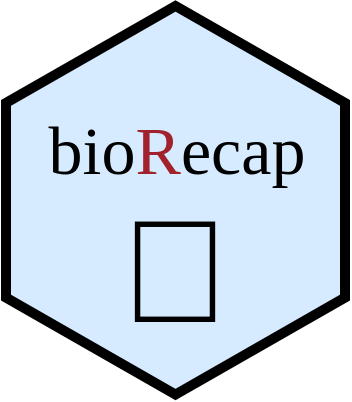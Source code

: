 <mxfile version="21.2.8" type="device">
  <diagram name="Page-1" id="aF_57w-li47PTJFq52kK">
    <mxGraphModel dx="106" dy="109" grid="1" gridSize="10" guides="1" tooltips="1" connect="1" arrows="1" fold="1" page="1" pageScale="1" pageWidth="174" pageHeight="200" math="0" shadow="0">
      <root>
        <mxCell id="0" />
        <mxCell id="1" parent="0" />
        <mxCell id="4GjIQkiC3v3QUifNR8dl-6" value="" style="shape=hexagon;perimeter=hexagonPerimeter2;whiteSpace=wrap;html=1;fixedSize=1;direction=south;strokeWidth=5;aspect=fixed;size=48.441;fillColor=#d6ebff;strokeColor=#000000;" vertex="1" parent="1">
          <mxGeometry x="176" y="203" width="169.5" height="194.25" as="geometry" />
        </mxCell>
        <mxCell id="4GjIQkiC3v3QUifNR8dl-1" value="&lt;font style=&quot;font-size: 34px;&quot; face=&quot;Quadrat Serial&quot;&gt;bio&lt;font style=&quot;font-size: 34px;&quot; color=&quot;#a1212c&quot;&gt;R&lt;/font&gt;ecap&lt;/font&gt;" style="text;html=1;align=center;verticalAlign=middle;resizable=0;points=[];autosize=1;strokeColor=none;fillColor=none;fontSize=34;" vertex="1" parent="1">
          <mxGeometry x="175.5" y="245" width="170" height="60" as="geometry" />
        </mxCell>
        <mxCell id="4GjIQkiC3v3QUifNR8dl-9" value="&lt;span style=&quot;font-size: 73px;&quot;&gt;🦙&lt;/span&gt;" style="text;html=1;strokeColor=none;fillColor=none;align=center;verticalAlign=middle;whiteSpace=wrap;rounded=0;fontSize=73;" vertex="1" parent="1">
          <mxGeometry x="200" y="280" width="121" height="110" as="geometry" />
        </mxCell>
      </root>
    </mxGraphModel>
  </diagram>
</mxfile>
